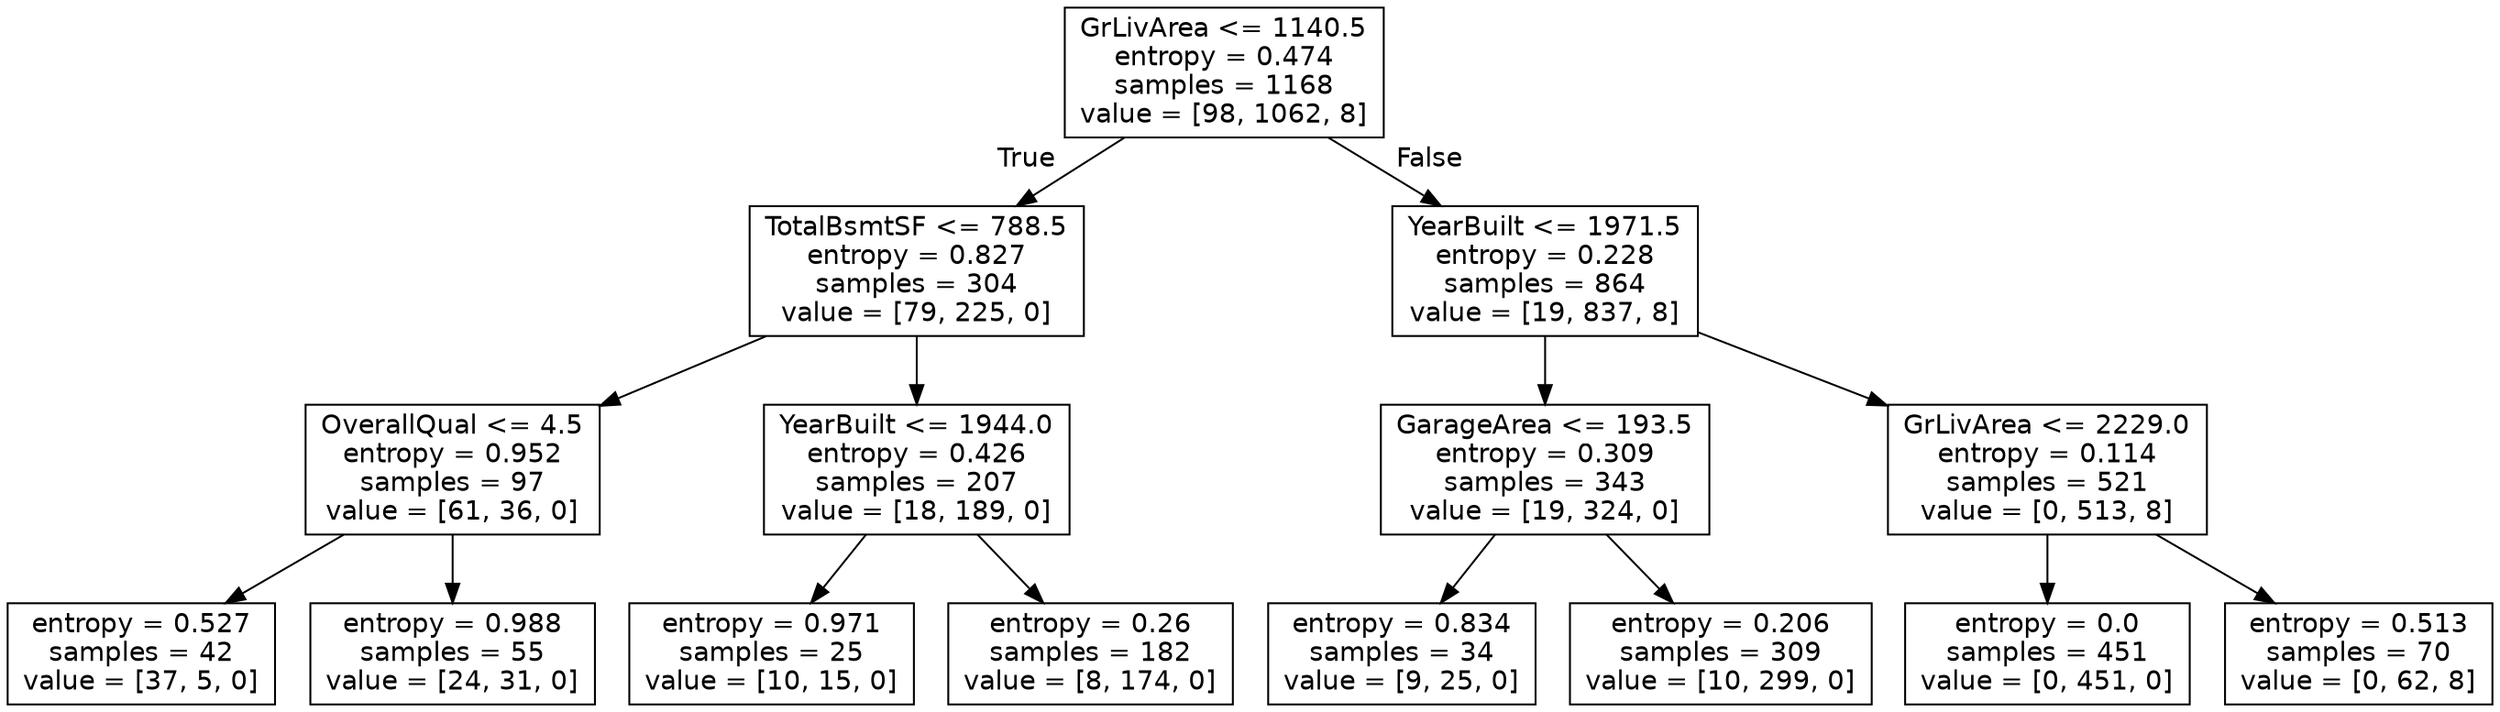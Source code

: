 digraph Tree {
node [shape=box, fontname="helvetica"] ;
edge [fontname="helvetica"] ;
0 [label="GrLivArea <= 1140.5\nentropy = 0.474\nsamples = 1168\nvalue = [98, 1062, 8]"] ;
1 [label="TotalBsmtSF <= 788.5\nentropy = 0.827\nsamples = 304\nvalue = [79, 225, 0]"] ;
0 -> 1 [labeldistance=2.5, labelangle=45, headlabel="True"] ;
2 [label="OverallQual <= 4.5\nentropy = 0.952\nsamples = 97\nvalue = [61, 36, 0]"] ;
1 -> 2 ;
3 [label="entropy = 0.527\nsamples = 42\nvalue = [37, 5, 0]"] ;
2 -> 3 ;
4 [label="entropy = 0.988\nsamples = 55\nvalue = [24, 31, 0]"] ;
2 -> 4 ;
5 [label="YearBuilt <= 1944.0\nentropy = 0.426\nsamples = 207\nvalue = [18, 189, 0]"] ;
1 -> 5 ;
6 [label="entropy = 0.971\nsamples = 25\nvalue = [10, 15, 0]"] ;
5 -> 6 ;
7 [label="entropy = 0.26\nsamples = 182\nvalue = [8, 174, 0]"] ;
5 -> 7 ;
8 [label="YearBuilt <= 1971.5\nentropy = 0.228\nsamples = 864\nvalue = [19, 837, 8]"] ;
0 -> 8 [labeldistance=2.5, labelangle=-45, headlabel="False"] ;
9 [label="GarageArea <= 193.5\nentropy = 0.309\nsamples = 343\nvalue = [19, 324, 0]"] ;
8 -> 9 ;
10 [label="entropy = 0.834\nsamples = 34\nvalue = [9, 25, 0]"] ;
9 -> 10 ;
11 [label="entropy = 0.206\nsamples = 309\nvalue = [10, 299, 0]"] ;
9 -> 11 ;
12 [label="GrLivArea <= 2229.0\nentropy = 0.114\nsamples = 521\nvalue = [0, 513, 8]"] ;
8 -> 12 ;
13 [label="entropy = 0.0\nsamples = 451\nvalue = [0, 451, 0]"] ;
12 -> 13 ;
14 [label="entropy = 0.513\nsamples = 70\nvalue = [0, 62, 8]"] ;
12 -> 14 ;
}